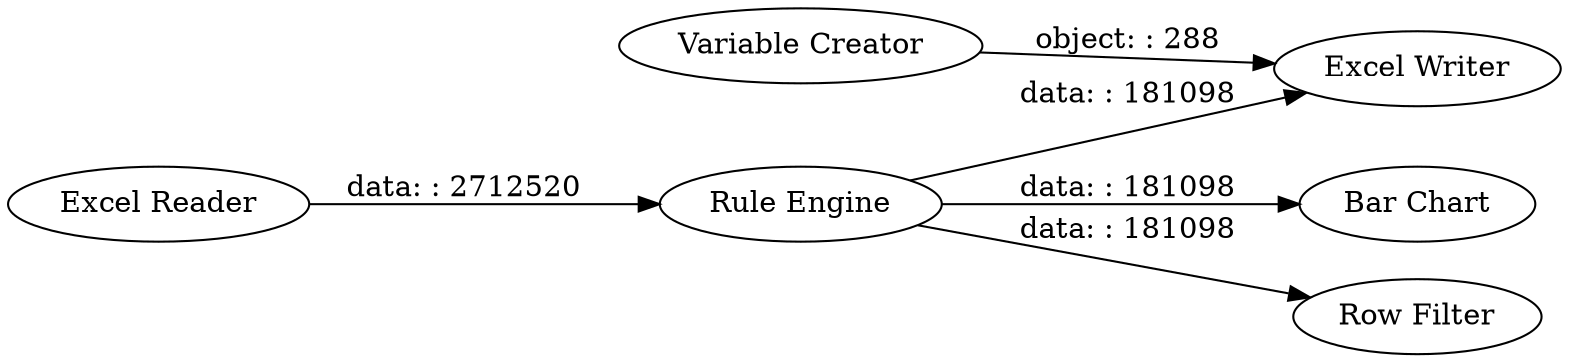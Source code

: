 digraph {
	"7654642378072072571_5" [label="Bar Chart"]
	"7654642378072072571_10" [label="Excel Writer"]
	"7654642378072072571_4" [label="Rule Engine"]
	"7654642378072072571_12" [label="Variable Creator"]
	"7654642378072072571_9" [label="Excel Reader"]
	"7654642378072072571_8" [label="Row Filter"]
	"7654642378072072571_4" -> "7654642378072072571_8" [label="data: : 181098"]
	"7654642378072072571_4" -> "7654642378072072571_10" [label="data: : 181098"]
	"7654642378072072571_12" -> "7654642378072072571_10" [label="object: : 288"]
	"7654642378072072571_4" -> "7654642378072072571_5" [label="data: : 181098"]
	"7654642378072072571_9" -> "7654642378072072571_4" [label="data: : 2712520"]
	rankdir=LR
}
